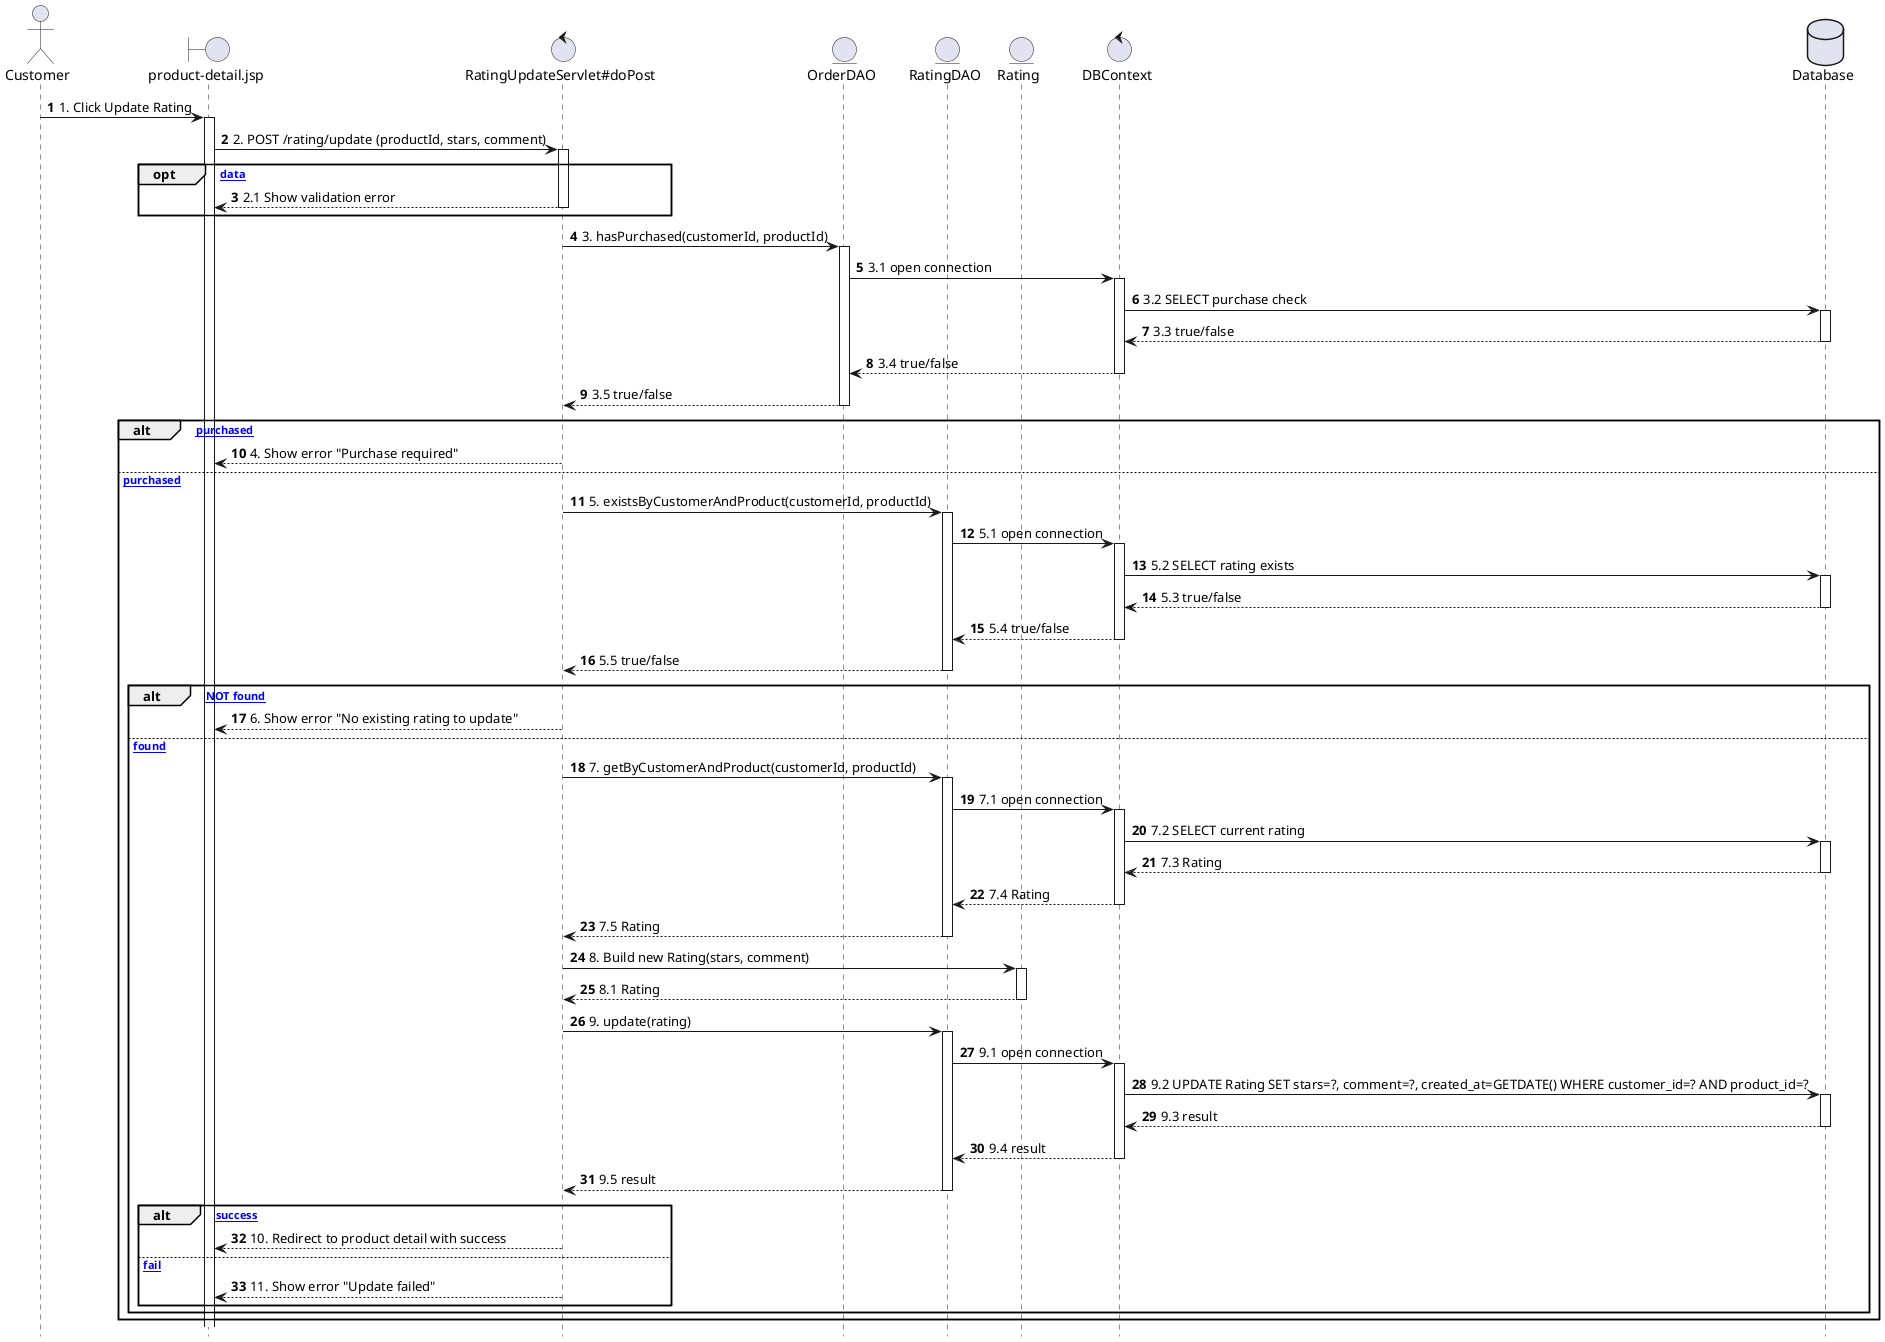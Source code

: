 @startuml
autonumber
autoactivate on
hide footbox

actor Customer
boundary "product-detail.jsp" as JSP
control "RatingUpdateServlet#doPost" as CTRL
entity "OrderDAO" as ODAO
entity "RatingDAO" as RDAO
entity "Rating" as DTO
control "DBContext" as DBC
database "Database" as DB

Customer -> JSP : 1. Click Update Rating
JSP -> CTRL : 2. POST /rating/update (productId, stars, comment)

opt [Invalid data]
  CTRL --> JSP : 2.1 Show validation error
end

CTRL -> ODAO : 3. hasPurchased(customerId, productId)
ODAO -> DBC : 3.1 open connection
DBC -> DB : 3.2 SELECT purchase check
DB --> DBC : 3.3 true/false
DBC --> ODAO : 3.4 true/false
ODAO --> CTRL : 3.5 true/false

alt [not purchased]
  CTRL --> JSP : 4. Show error "Purchase required"
else [purchased]
  CTRL -> RDAO : 5. existsByCustomerAndProduct(customerId, productId)
  RDAO -> DBC : 5.1 open connection
  DBC -> DB : 5.2 SELECT rating exists
  DB --> DBC : 5.3 true/false
  DBC --> RDAO : 5.4 true/false
  RDAO --> CTRL : 5.5 true/false

  alt [rating NOT found]
    CTRL --> JSP : 6. Show error "No existing rating to update"
  else [rating found]
    CTRL -> RDAO : 7. getByCustomerAndProduct(customerId, productId)
    RDAO -> DBC : 7.1 open connection
    DBC -> DB : 7.2 SELECT current rating
    DB --> DBC : 7.3 Rating
    DBC --> RDAO : 7.4 Rating
    RDAO --> CTRL : 7.5 Rating

    CTRL -> DTO : 8. Build new Rating(stars, comment)
    DTO  --> CTRL : 8.1 Rating
    CTRL -> RDAO : 9. update(rating)
    RDAO -> DBC : 9.1 open connection
    DBC -> DB : 9.2 UPDATE Rating SET stars=?, comment=?, created_at=GETDATE() WHERE customer_id=? AND product_id=?
    DB  --> DBC : 9.3 result
    DBC --> RDAO : 9.4 result
    RDAO --> CTRL : 9.5 result

    alt [success]
      CTRL --> JSP : 10. Redirect to product detail with success
    else [fail]
      CTRL --> JSP : 11. Show error "Update failed"
    end
  end
end
@enduml
